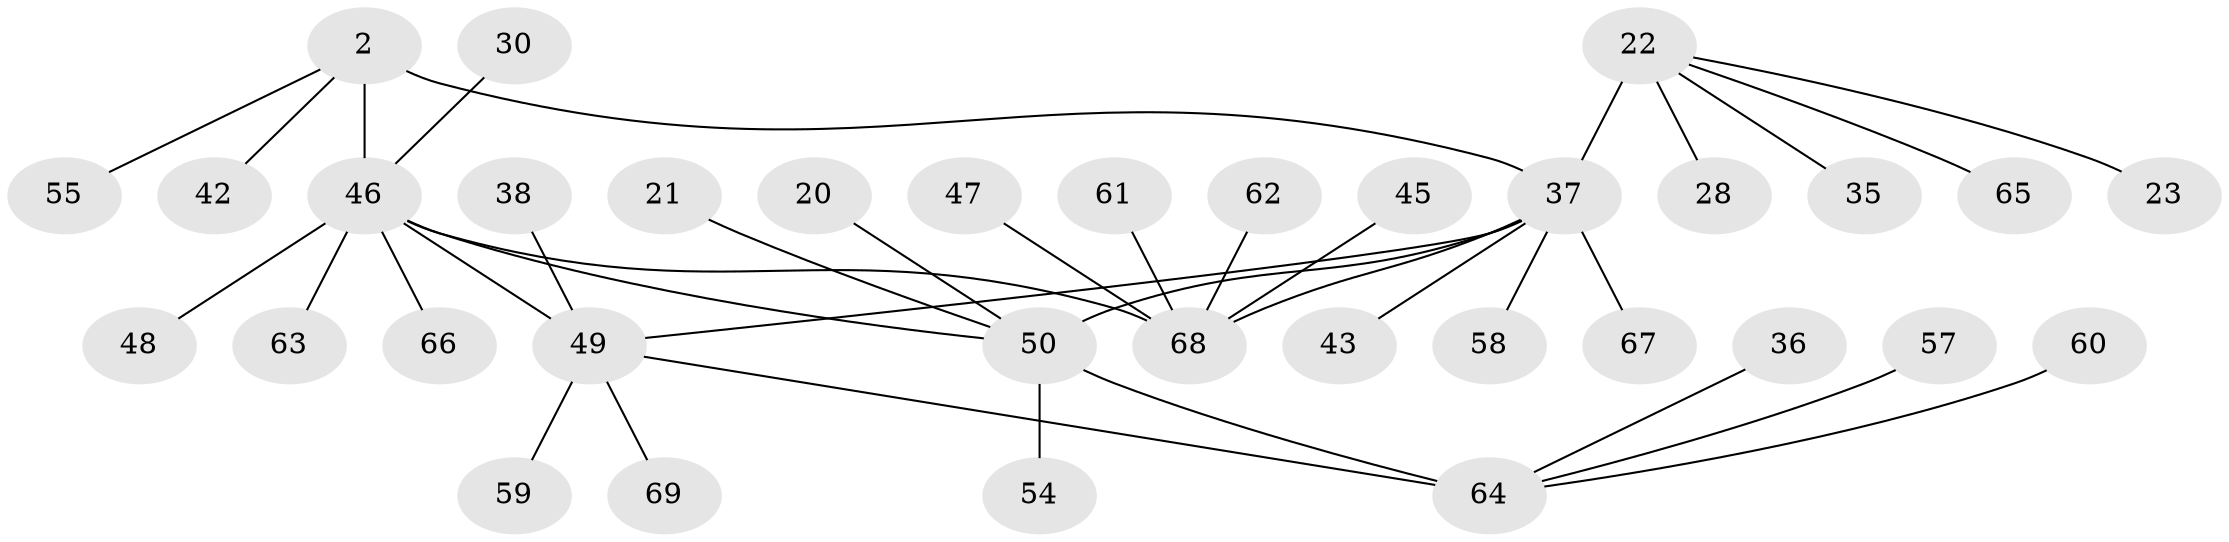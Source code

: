 // original degree distribution, {4: 0.057971014492753624, 7: 0.057971014492753624, 5: 0.028985507246376812, 9: 0.014492753623188406, 6: 0.028985507246376812, 10: 0.014492753623188406, 8: 0.014492753623188406, 2: 0.10144927536231885, 3: 0.07246376811594203, 1: 0.6086956521739131}
// Generated by graph-tools (version 1.1) at 2025/55/03/09/25 04:55:02]
// undirected, 34 vertices, 37 edges
graph export_dot {
graph [start="1"]
  node [color=gray90,style=filled];
  2;
  20;
  21;
  22 [super="+8"];
  23;
  28;
  30;
  35;
  36;
  37 [super="+9+15"];
  38;
  42;
  43;
  45 [super="+39"];
  46 [super="+6+24+25+32"];
  47;
  48 [super="+16"];
  49 [super="+34"];
  50 [super="+12"];
  54 [super="+17+52"];
  55;
  57;
  58;
  59;
  60;
  61 [super="+26"];
  62 [super="+56"];
  63 [super="+51"];
  64 [super="+11+27+31+33"];
  65;
  66 [super="+40+53"];
  67;
  68 [super="+14+41"];
  69 [super="+19+44"];
  2 -- 42;
  2 -- 55;
  2 -- 37 [weight=2];
  2 -- 46 [weight=3];
  20 -- 50;
  21 -- 50;
  22 -- 65;
  22 -- 35;
  22 -- 23;
  22 -- 28;
  22 -- 37 [weight=4];
  30 -- 46;
  36 -- 64;
  37 -- 50 [weight=2];
  37 -- 58;
  37 -- 43;
  37 -- 67;
  37 -- 68 [weight=2];
  37 -- 49;
  38 -- 49;
  45 -- 68;
  46 -- 63;
  46 -- 68;
  46 -- 49 [weight=2];
  46 -- 48;
  46 -- 66;
  46 -- 50;
  47 -- 68;
  49 -- 64;
  49 -- 69;
  49 -- 59;
  50 -- 64 [weight=2];
  50 -- 54;
  57 -- 64;
  60 -- 64;
  61 -- 68;
  62 -- 68;
}
